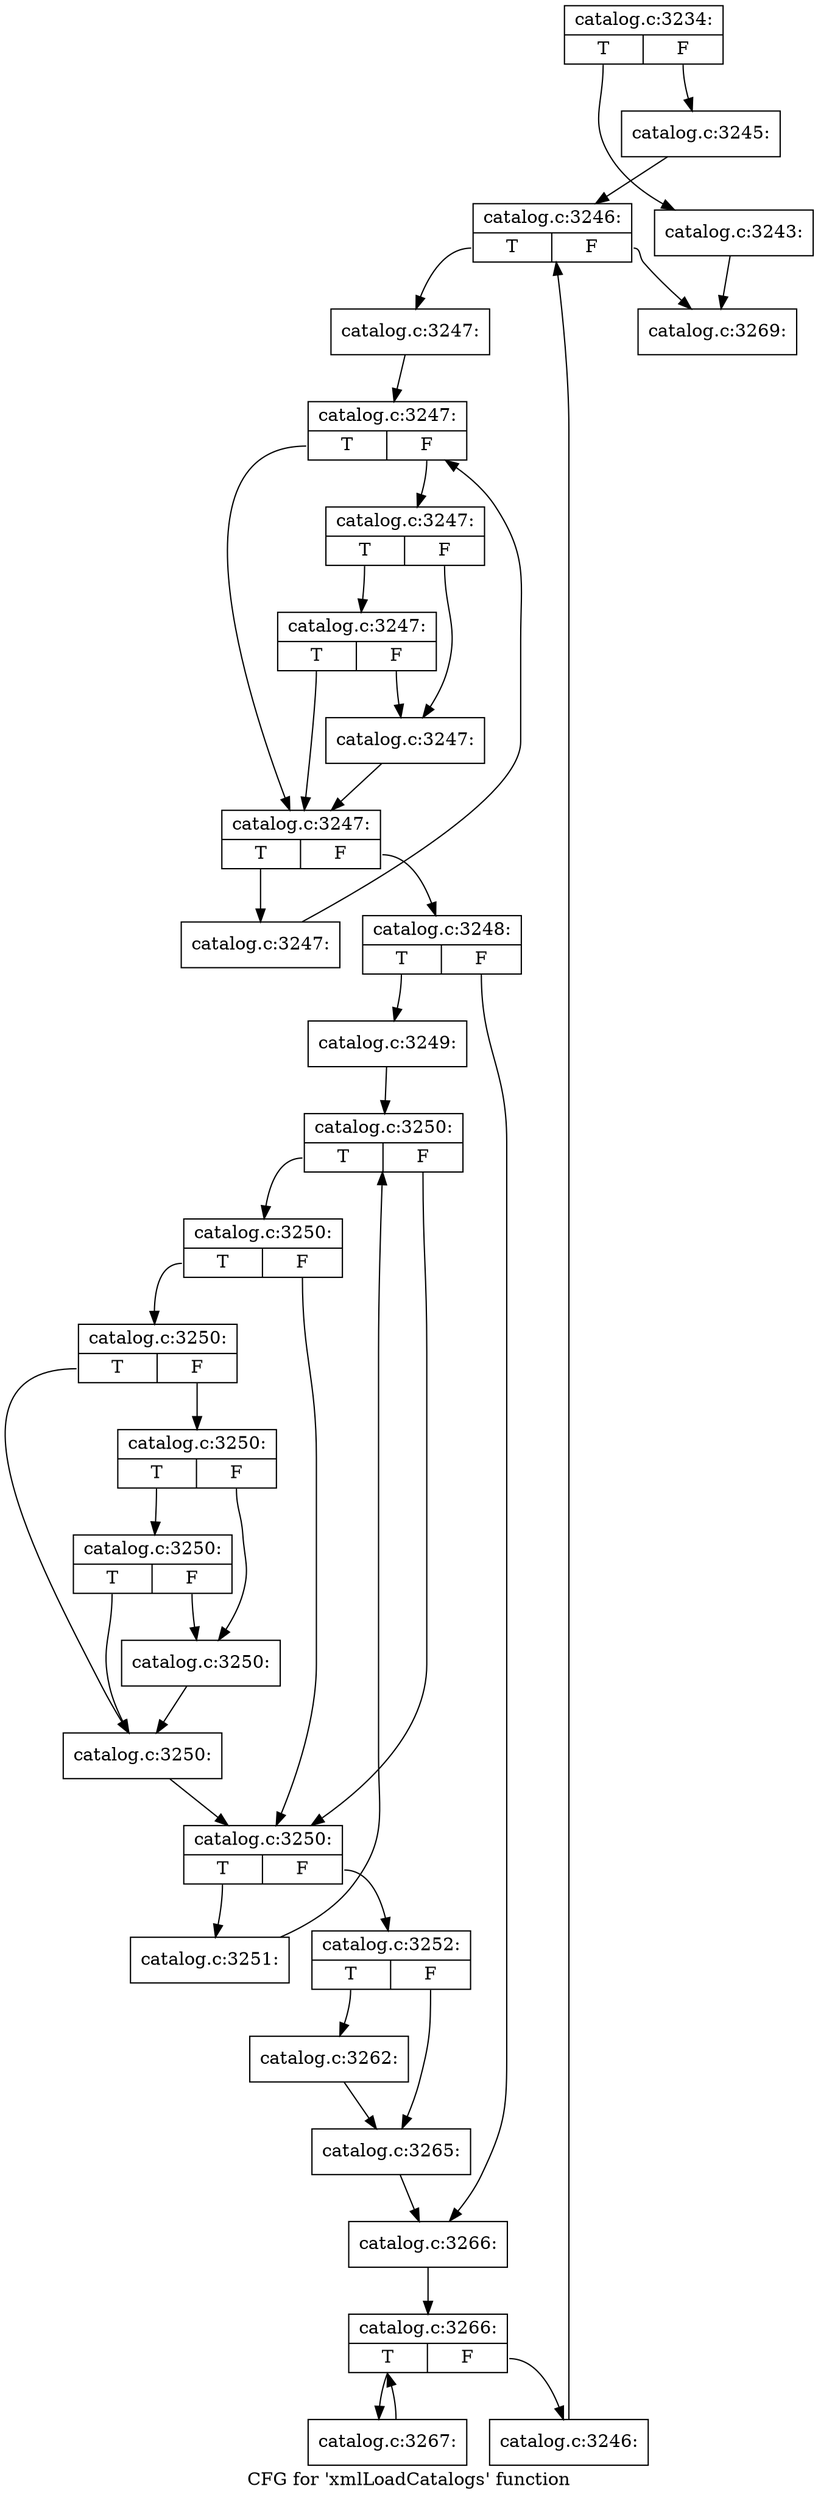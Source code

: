digraph "CFG for 'xmlLoadCatalogs' function" {
	label="CFG for 'xmlLoadCatalogs' function";

	Node0x39168b0 [shape=record,label="{catalog.c:3234:|{<s0>T|<s1>F}}"];
	Node0x39168b0:s0 -> Node0x3919b90;
	Node0x39168b0:s1 -> Node0x3919be0;
	Node0x3919b90 [shape=record,label="{catalog.c:3243:}"];
	Node0x3919b90 -> Node0x391a2b0;
	Node0x3919be0 [shape=record,label="{catalog.c:3245:}"];
	Node0x3919be0 -> Node0x391a090;
	Node0x391a090 [shape=record,label="{catalog.c:3246:|{<s0>T|<s1>F}}"];
	Node0x391a090:s0 -> Node0x391a540;
	Node0x391a090:s1 -> Node0x391a2b0;
	Node0x391a540 [shape=record,label="{catalog.c:3247:}"];
	Node0x391a540 -> Node0x391a6c0;
	Node0x391a6c0 [shape=record,label="{catalog.c:3247:|{<s0>T|<s1>F}}"];
	Node0x391a6c0:s0 -> Node0x391a880;
	Node0x391a6c0:s1 -> Node0x391a920;
	Node0x391a920 [shape=record,label="{catalog.c:3247:|{<s0>T|<s1>F}}"];
	Node0x391a920:s0 -> Node0x391ab80;
	Node0x391a920:s1 -> Node0x391a8d0;
	Node0x391ab80 [shape=record,label="{catalog.c:3247:|{<s0>T|<s1>F}}"];
	Node0x391ab80:s0 -> Node0x391a880;
	Node0x391ab80:s1 -> Node0x391a8d0;
	Node0x391a8d0 [shape=record,label="{catalog.c:3247:}"];
	Node0x391a8d0 -> Node0x391a880;
	Node0x391a880 [shape=record,label="{catalog.c:3247:|{<s0>T|<s1>F}}"];
	Node0x391a880:s0 -> Node0x391afb0;
	Node0x391a880:s1 -> Node0x391a800;
	Node0x391afb0 [shape=record,label="{catalog.c:3247:}"];
	Node0x391afb0 -> Node0x391a6c0;
	Node0x391a800 [shape=record,label="{catalog.c:3248:|{<s0>T|<s1>F}}"];
	Node0x391a800:s0 -> Node0x391b5a0;
	Node0x391a800:s1 -> Node0x391b5f0;
	Node0x391b5a0 [shape=record,label="{catalog.c:3249:}"];
	Node0x391b5a0 -> Node0x391bb40;
	Node0x391bb40 [shape=record,label="{catalog.c:3250:|{<s0>T|<s1>F}}"];
	Node0x391bb40:s0 -> Node0x391be80;
	Node0x391bb40:s1 -> Node0x391bde0;
	Node0x391be80 [shape=record,label="{catalog.c:3250:|{<s0>T|<s1>F}}"];
	Node0x391be80:s0 -> Node0x391be30;
	Node0x391be80:s1 -> Node0x391bde0;
	Node0x391be30 [shape=record,label="{catalog.c:3250:|{<s0>T|<s1>F}}"];
	Node0x391be30:s0 -> Node0x391c560;
	Node0x391be30:s1 -> Node0x391c600;
	Node0x391c600 [shape=record,label="{catalog.c:3250:|{<s0>T|<s1>F}}"];
	Node0x391c600:s0 -> Node0x391c8e0;
	Node0x391c600:s1 -> Node0x391c5b0;
	Node0x391c8e0 [shape=record,label="{catalog.c:3250:|{<s0>T|<s1>F}}"];
	Node0x391c8e0:s0 -> Node0x391c560;
	Node0x391c8e0:s1 -> Node0x391c5b0;
	Node0x391c5b0 [shape=record,label="{catalog.c:3250:}"];
	Node0x391c5b0 -> Node0x391c560;
	Node0x391c560 [shape=record,label="{catalog.c:3250:}"];
	Node0x391c560 -> Node0x391bde0;
	Node0x391bde0 [shape=record,label="{catalog.c:3250:|{<s0>T|<s1>F}}"];
	Node0x391bde0:s0 -> Node0x391c480;
	Node0x391bde0:s1 -> Node0x391bd60;
	Node0x391c480 [shape=record,label="{catalog.c:3251:}"];
	Node0x391c480 -> Node0x391bb40;
	Node0x391bd60 [shape=record,label="{catalog.c:3252:|{<s0>T|<s1>F}}"];
	Node0x391bd60:s0 -> Node0x391cd90;
	Node0x391bd60:s1 -> Node0x391da30;
	Node0x391cd90 [shape=record,label="{catalog.c:3262:}"];
	Node0x391cd90 -> Node0x391da30;
	Node0x391da30 [shape=record,label="{catalog.c:3265:}"];
	Node0x391da30 -> Node0x391b5f0;
	Node0x391b5f0 [shape=record,label="{catalog.c:3266:}"];
	Node0x391b5f0 -> Node0x391e2b0;
	Node0x391e2b0 [shape=record,label="{catalog.c:3266:|{<s0>T|<s1>F}}"];
	Node0x391e2b0:s0 -> Node0x391e6e0;
	Node0x391e2b0:s1 -> Node0x391e450;
	Node0x391e6e0 [shape=record,label="{catalog.c:3267:}"];
	Node0x391e6e0 -> Node0x391e2b0;
	Node0x391e450 [shape=record,label="{catalog.c:3246:}"];
	Node0x391e450 -> Node0x391a090;
	Node0x391a2b0 [shape=record,label="{catalog.c:3269:}"];
}
